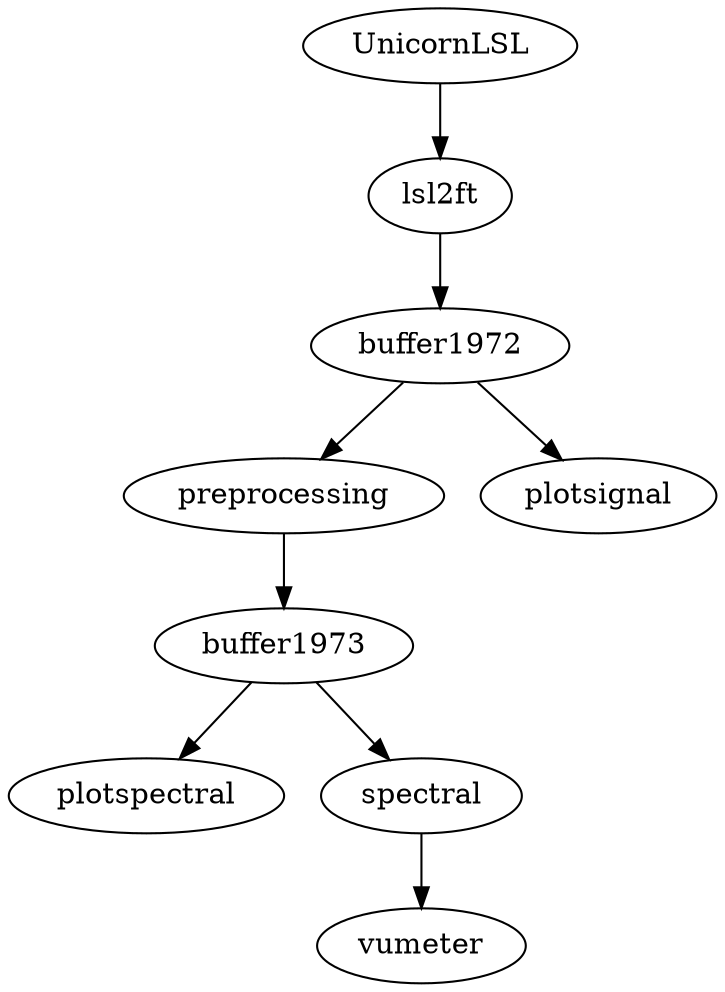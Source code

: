 # To convert this into a bitmap representation, do this
#   dot -Tpng -o patch.png patch.dot
#
digraph {
  UnicornLSL -> lsl2ft -> buffer1972 -> preprocessing -> buffer1973;

  buffer1972 -> plotsignal;
  buffer1973 -> plotspectral;
  buffer1973 -> spectral -> vumeter;
}


